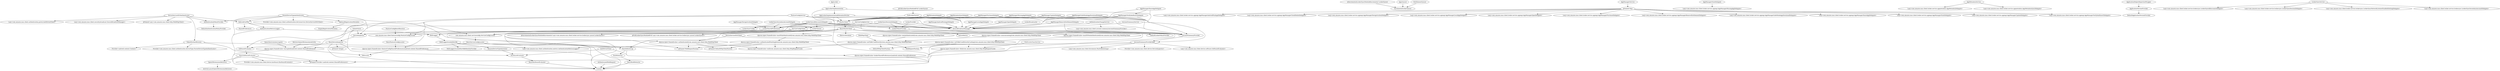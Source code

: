 digraph G1 {
  concentrate = true;
  n2 [label="@FullLockerSyncModule$Full LockerSyncer"];
  n2 -> FullLockerSyncer;
  n3 [label="@IncrementalLockerSyncModule$Incremental LockerSyncer"];
  n3 -> IncrementalLockerSyncer;
  n4 [label="@Named Map"];
  n5 [label="Lazy<com.amazon.mas.client.locker.service.appmgr.AppManagerAndroidPackageDelegate>"];
  n4 -> n5;
  n6 [label="Lazy<com.amazon.mas.client.locker.service.appmgr.AppManagerCloudDeleteDelegate>"];
  n4 -> n6;
  n7 [label="Lazy<com.amazon.mas.client.locker.service.appmgr.AppManagerDeregistrationDelegate>"];
  n4 -> n7;
  n8 [label="Lazy<com.amazon.mas.client.locker.service.appmgr.AppManagerLocalAppDelegate>"];
  n4 -> n8;
  n9 [label="Lazy<com.amazon.mas.client.locker.service.appmgr.AppManagerOpenDelegate>"];
  n4 -> n9;
  n10 [label="Lazy<com.amazon.mas.client.locker.service.appmgr.AppManagerPurchaseDelegate>"];
  n4 -> n10;
  n11 [label="Lazy<com.amazon.mas.client.locker.service.appmgr.AppManagerRemoveEntitlementDelegate>"];
  n4 -> n11;
  n12 [label="Lazy<com.amazon.mas.client.locker.service.appmgr.AppManagerSafeModeAppDownloadDelegate>"];
  n4 -> n12;
  n13 [label="Lazy<com.amazon.mas.client.locker.service.appmgr.AppManagerShareAppDelegate>"];
  n4 -> n13;
  n14 [label="Lazy<com.amazon.mas.client.locker.service.appmgr.AppManagerStateDelegate>"];
  n4 -> n14;
  n15 [label="Lazy<com.amazon.mas.client.locker.service.appmgr.AppManagerUpdateDelegate>"];
  n4 -> n15;
  n16 [label="Lazy<com.amazon.mas.client.locker.service.appmgr.AppManagerVerifyAndInsertDelegate>"];
  n4 -> n16;
  n17 [label="@javax.inject.Named(value=authenticated)/com.amazon.mas.client.http.WebHttpClient"];
  n18 [label="@Named DefaultHttpClientFactory"];
  n17 -> n18;
  n19 [label="@Named WebRequestFactory"];
  n17 -> n19;
  n20 [label="@javax.inject.Named(value=null)/com.amazon.mas.client.http.HttpRequestCache"];
  n17 -> n20;
  n21 [label="@javax.inject.Named(value=authenticatedNonSingleton)/com.amazon.mas.client.http.WebHttpClient"];
  n21 -> n18;
  n21 -> n19;
  n21 -> n20;
  n22 [label="@javax.inject.Named(value=disk)/com.amazon.mas.client.http.HttpRequestCache"];
  n22 -> Context;
  n23 [label="@javax.inject.Named(value=encrypted)/android.content.SharedPreferences"];
  n23 -> Context;
  n23 -> Obfuscator;
  n24 [label="@javax.inject.Named(value=featureConfigSharedPreferences)/android.content.SharedPreferences"];
  n24 -> Context;
  n24 -> Obfuscator;
  n25 [label="@javax.inject.Named(value=lockerSharedPreferences)/android.content.SharedPreferences"];
  n25 -> Context;
  n26 [label="@javax.inject.Named(value=masDSAuthenticated)/com.amazon.mas.client.http.WebHttpClient"];
  n26 -> n21;
  n27 [label="@javax.inject.Named(value=masDSNonAuthenticated)/com.amazon.mas.client.http.WebHttpClient"];
  n28 [label="@javax.inject.Named(value=notToBeUsedDirectlyCaching)/com.amazon.mas.client.http.WebHttpClient"];
  n27 -> n28;
  n29 [label="@javax.inject.Named(value=nonAuthenticated)/com.amazon.mas.client.http.WebHttpClient"];
  n30 [label="@javax.inject.Named(value=notToBeUsedDirectly)/com.amazon.mas.client.http.WebHttpClient"];
  n29 -> n30;
  n31 [label="@javax.inject.Named(value=nonconsuming)/com.amazon.mas.client.http.WebHttpClient"];
  n31 -> n30;
  n30 -> n20;
  n30 -> DefaultHttpClientFactory;
  n30 -> WebRequestFactory;
  n28 -> n22;
  n28 -> DefaultHttpClientFactory;
  n28 -> WebRequestFactory;
  AccountSummaryProvider -> AccountSummaryProviderImpl;
  n32 [label="@Named Provider<android.content.SharedPreferences>"];
  AccountSummaryProviderImpl -> n32;
  n33 [label="Provider<com.amazon.mas.client.device.DeviceInspector>"];
  AccountSummaryProviderImpl -> n33;
  n34 [label="Lazy<com.amazon.mas.client.authentication.metrics.AuthenticationMetricsLogger>"];
  AccountSummaryProviderImpl -> n34;
  n35 [label="Lazy<com.amazon.mas.client.device.software.SoftwareEvaluator>"];
  AccountSummaryProviderImpl -> n35;
  n36 [label="Lazy<com.amazon.mas.client.dscommon.MasDsBootstrap>"];
  AccountSummaryProviderImpl -> n36;
  AccountSummaryProviderImpl -> Context;
  AccountSummaryService -> AccountSummaryProviderImpl;
  AccountSummaryService -> SecureBroadcastManager;
  AmazonDeviceTypeAnnotator -> HardwareEvaluator;
  AppLocker -> AppLockerImplementation;
  n37 [label="AppLockerImplementation$MetadataFetcher"];
  AppLockerImplementation -> n37;
  AppLockerImplementation -> Context;
  AppLockerImplementation -> AccountSummaryProvider;
  n37 -> SecureBroadcastManager;
  n37 -> MasDsClient;
  n37 -> Context;
  AppManagerAndroidPackageDelegate -> SecureBroadcastManager;
  AppManagerDeregistrationDelegate -> LockerSharedPreferences;
  AppManagerLocalAppDelegate -> SecureBroadcastManager;
  AppManagerMissingAppDelegate -> MasDsClient;
  AppManagerMissingAppDelegate -> AccountSummaryProvider;
  AppManagerOpenDelegate -> SecureBroadcastManager;
  AppManagerPurchaseDelegate -> SecureBroadcastManager;
  AppManagerPurchaseDelegate -> MasDsClient;
  AppManagerPurchaseDelegate -> AccountSummaryProvider;
  AppManagerRemoveEntitlementDelegate -> SecureBroadcastManager;
  AppManagerRemoveEntitlementDelegate -> AccountSummaryProvider;
  AppManagerSafeModeAppDownloadDelegate -> MasDsClient;
  AppManagerSafeModeAppDownloadDelegate -> AccountSummaryProvider;
  AppManagerService -> n4;
  AppManagerShareAppDelegate -> SecureBroadcastManager;
  AppManagerShareAppDelegate -> AppManagerVerifyAndInsertDelegate;
  AppManagerShareAppDelegate -> AccountSummaryProvider;
  n38 [label="Lazy<com.amazon.mas.client.locker.service.appmgr.AppManagerMissingAppDelegate>"];
  AppManagerStateDelegate -> n38;
  AppManagerUpdateDelegate -> SecureBroadcastManager;
  AppManagerUpdateDelegate -> MasDsClient;
  AppManagerUpdateDelegate -> AccountSummaryProvider;
  AppManagerVerifyAndInsertDelegate -> SecureBroadcastManager;
  AppManagerVerifyAndInsertDelegate -> MasDsClient;
  AppManagerVerifyAndInsertDelegate -> AccountSummaryProvider;
  AppMetadataDelegate -> SecureBroadcastManager;
  AppMetadataDelegate -> MasDsClient;
  n39 [label="Lazy<com.amazon.mas.client.locker.service.appmetadata.AppMetadataDelegate>"];
  AppMetadataService -> n39;
  n40 [label="Lazy<com.amazon.mas.client.locker.service.appmetadata.AppMetadataSyncDelegate>"];
  AppMetadataService -> n40;
  AppMetadataSyncDelegate -> SecureBroadcastManager;
  AppMetadataSyncDelegate -> MasDsClient;
  n41 [label="ApplicationHelper$InjectionWrapper"];
  n41 -> ApplicationVersionProvider;
  ApplicationVersionProvider -> DefaultApplicationVersionProvider;
  AppsSyncer -> IncrementalLockerSyncer;
  AuthPortalClient -> Context;
  AuthPortalClient -> HardwareEvaluator;
  AuthenticatedWebRequest -> Context;
  AuthenticationChangeService -> SecureBroadcastManager;
  n42 [label="Lazy<com.amazon.mas.client.account.summary.AccountSummaryProvider>"];
  AuthenticationChangeService -> n42;
  AuthenticationMetricsLogger -> MASLogger;
  AuthenticationMetricsLogger -> Context;
  AuthenticationPolicyProvider -> DefaultAuthenticationPolicyProvider;
  BasicBuildDetector -> Context;
  n43 [label="@Named Integer"];
  BasicDeviceInspector -> n43;
  BasicDeviceInspector -> Context;
  BasicDeviceInspector -> HardwareEvaluator;
  BasicDeviceInspector -> SoftwareEvaluator;
  BasicFeatureConfigLocator -> n24;
  BasicHardwareEvaluator -> Context;
  BasicMasDsClient -> MasDsBootstrap;
  BasicMasDsClient -> n26;
  BasicMasDsClient -> n27;
  BasicMasDsClient -> DeviceInspector;
  BasicMasDsClient -> MASLogger;
  BasicMasDsClient -> ActiveMetrics;
  BasicMasDsClient -> Context;
  BasicMasDsClient -> AccountSummaryProvider;
  BasicMasDsClient -> MetricsSerializer;
  n44 [label="com.amazon.mas.client.serviceconfig.ServiceConfigLocator"];
  BasicMasDsClient -> n44;
  BasicServiceConfigLocator -> MasDsBootstrap;
  BasicServiceConfigLocator -> n23;
  BasicServiceConfigLocator -> Context;
  BasicSoftwareEvaluator -> n32;
  n45 [label="Provider<com.amazon.mas.client.device.hardware.HardwareEvaluator>"];
  BasicSoftwareEvaluator -> n45;
  BasicSoftwareEvaluator -> Context;
  BasicSoftwareEvaluator -> OpenGlExtensionsRetriever;
  BuildDetector -> BasicBuildDetector;
  DeviceInspector -> BasicDeviceInspector;
  DeviceServiceSSOAuthenticator -> InferredCorPfm;
  DeviceServiceSSOAuthenticator -> AuthenticationPolicyProvider;
  n46 [label="@Named Lazy<com.amazon.mas.client.http.WebHttpClient>"];
  DeviceServiceSSOAuthenticator -> n46;
  n47 [label="Lazy<com.amazon.mas.client.authentication.portal.AuthPortalClient>"];
  DeviceServiceSSOAuthenticator -> n47;
  n48 [label="Lazy<com.amazon.mas.client.security.broadcast.SecureBroadcastManager>"];
  DeviceServiceSSOAuthenticator -> n48;
  n49 [label="TokenFetcher$Factory"];
  DeviceServiceSSOAuthenticator -> n49;
  DeviceServiceSSOClient -> n17;
  DeviceServiceSSOClient -> Context;
  DiskCacheCleanService -> n22;
  EntitlementSyncer -> IncrementalLockerSyncer;
  n50 [label="com.amazon.mas.client.featureconfig.FeatureConfigLocator"];
  FeatureConfigResetReceiver -> n50;
  FeatureConfigService -> SecureBroadcastManager;
  FeatureConfigService -> DeviceInspector;
  FeatureConfigService -> MasDsClient;
  FeatureConfigService -> n50;
  FeatureConfigService -> n24;
  FeatureConfigService -> AccountSummaryProvider;
  FeatureConfigService -> SoftwareEvaluator;
  FeatureConfigService -> n44;
  FullLockerSyncer -> SecureBroadcastManager;
  FullLockerSyncer -> MasDsClient;
  GlobalValues -> DeviceInspector;
  GlobalValues -> HardwareEvaluator;
  GlobalValues -> SoftwareEvaluator;
  HardwareEvaluator -> BasicHardwareEvaluator;
  InferredCorPfm -> SecureBroadcastManager;
  InferredCorPfm -> SharedPreferences;
  InferredCorPfm -> AuthenticationMetricsLogger;
  LockerBroadcaster -> SecureBroadcastManager;
  LockerPolicyProvider -> DefaultLockerPolicyProvider;
  LockerProvider -> SecureBroadcastManager;
  LockerProvider -> LockerPolicyProvider;
  LockerSharedPreferences -> n25;
  LockerSyncAllAccountsDelegate -> LockerSharedPreferences;
  LockerSyncAllAccountsDelegate -> SecureBroadcastManager;
  LockerSyncAllAccountsDelegate -> LockerPolicyProvider;
  LockerSyncAllAccountsDelegate -> LockerSyncConfig;
  LockerSyncAllAccountsDelegate -> AccountSummaryProvider;
  LockerSyncAllAccountsDelegate -> LockerSyncer;
  LockerSyncAllAccountsDelegate -> n44;
  LockerSyncConfig -> n50;
  LockerSyncDecisionDelegate -> LockerSharedPreferences;
  LockerSyncDecisionDelegate -> SecureBroadcastManager;
  LockerSyncDecisionDelegate -> LockerPolicyProvider;
  LockerSyncDecisionDelegate -> AccountSummaryProvider;
  LockerSyncSecondaryAccountDelegate -> LockerSharedPreferences;
  LockerSyncSecondaryAccountDelegate -> SecureBroadcastManager;
  LockerSyncSecondaryAccountDelegate -> LockerSyncConfig;
  LockerSyncSecondaryAccountDelegate -> LockerSyncer;
  n51 [label="Lazy<com.amazon.mas.client.locker.service.lockersync.LockerSyncAllAccountsDelegate>"];
  LockerSyncService -> n51;
  n52 [label="Lazy<com.amazon.mas.client.locker.service.lockersync.LockerSyncDecisionDelegate>"];
  LockerSyncService -> n52;
  n53 [label="Lazy<com.amazon.mas.client.locker.service.lockersync.LockerSyncNetworkListenerEnabledSettingDelegate>"];
  LockerSyncService -> n53;
  n54 [label="Lazy<com.amazon.mas.client.locker.service.lockersync.LockerSyncSecondaryAccountDelegate>"];
  LockerSyncService -> n54;
  n55 [label="@FullLockerSyncModule$Full Lazy<com.amazon.mas.client.locker.service.lockersync.syncer.LockerSyncer>"];
  LockerSyncer -> n55;
  n56 [label="@IncrementalLockerSyncModule$Incremental Lazy<com.amazon.mas.client.locker.service.lockersync.syncer.LockerSyncer>"];
  LockerSyncer -> n56;
  MASLogger -> MASLoggerAvailabilitySdk;
  MASLoggerAvailabilitySdk -> AmazonDeviceTypeAnnotator;
  MASLoggerAvailabilitySdk -> Context;
  n57 [label="MASLoggerAvailabilitySdk$IdentityProvider"];
  MASLoggerAvailabilitySdk -> n57;
  MasDsBootstrap -> Context;
  MasDsBootstrap -> BuildDetector;
  MasDsClient -> BasicMasDsClient;
  OpenGlActivityInterrogator -> n23;
  OpenGlExtensionsRetriever -> ActivityLaunchOpenGlExtensionsRetriever;
  OptionalRegistrationMetadata -> EmptyRegistrationMetadata;
  ParentDeviceTypeAuthenticator -> InferredCorPfm;
  ParentDeviceTypeAuthenticator -> MasDsBootstrap;
  ParentDeviceTypeAuthenticator -> AuthenticationPolicyProvider;
  ParentDeviceTypeAuthenticator -> OptionalRegistrationMetadata;
  ParentDeviceTypeAuthenticator -> DeviceInspector;
  n58 [label="Provider<com.amazon.mas.client.authentication.deviceservice.DeviceServiceSSOClient>"];
  ParentDeviceTypeAuthenticator -> n58;
  ParentDeviceTypeAuthenticator -> n23;
  ParentDeviceTypeAuthenticator -> Context;
  RetrieveOpenGlExtensionsActivity -> n23;
  SecureBroadcastManager -> Context;
  ServiceConfigClient -> n17;
  ServiceConfigClient -> n19;
  ServiceConfigClient -> DeviceInspector;
  ServiceConfigClient -> Context;
  ServiceConfigClient -> AccountSummaryProvider;
  ServiceConfigClient -> n44;
  ServiceConfigService -> SecureBroadcastManager;
  ServiceConfigService -> ServiceConfigClient;
  ServiceConfigService -> AccountSummaryProvider;
  ServiceConfigService -> n44;
  SoftwareEvaluator -> BasicSoftwareEvaluator;
  n49 -> n32;
  n59 [label="Provider<android.content.Context>"];
  n49 -> n59;
  n60 [label="Provider<com.amazon.mas.client.authentication.deviceType.ParentDeviceTypeAuthenticator>"];
  n49 -> n60;
  n49 -> n34;
  WebHttpClient -> n30;
  n50 -> BasicFeatureConfigLocator;
  n44 -> BasicServiceConfigLocator;
}
